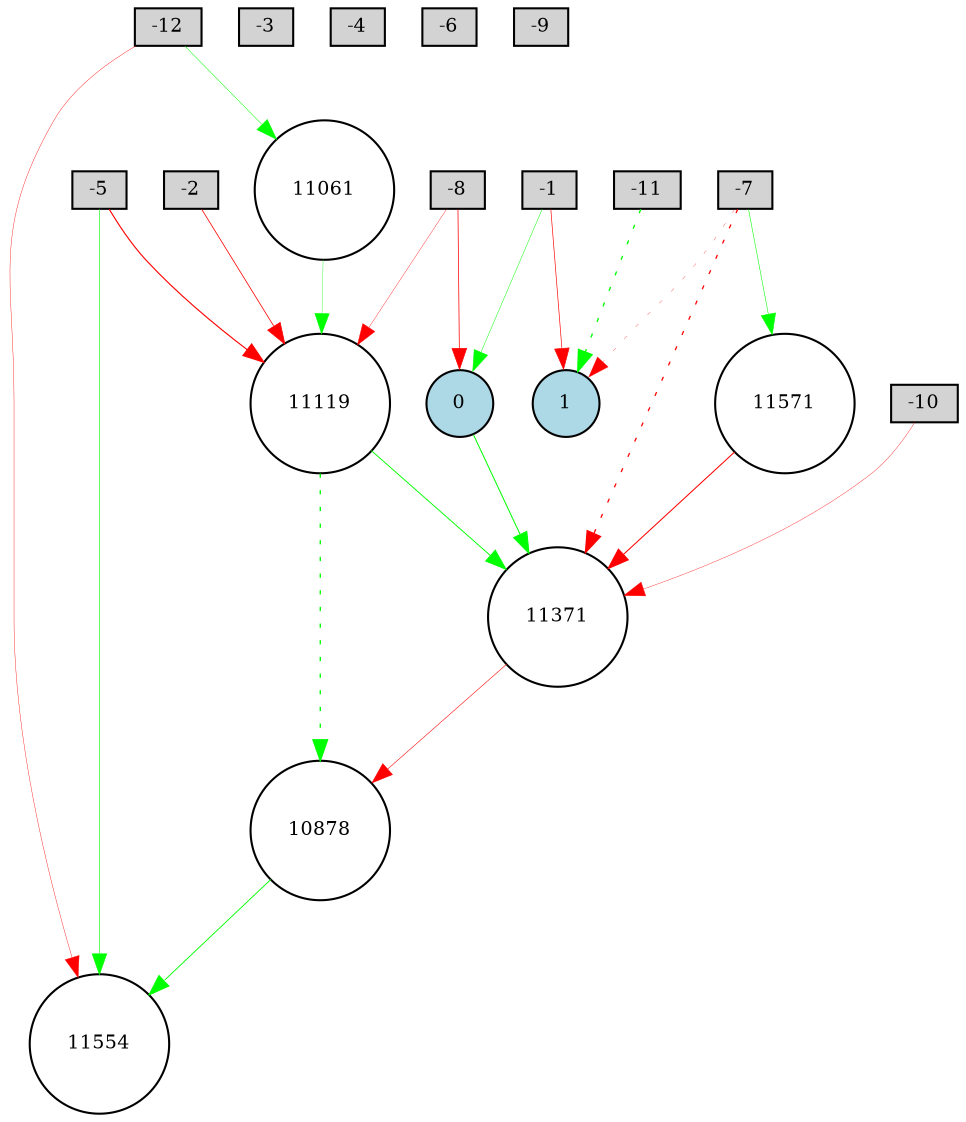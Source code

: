 digraph {
	node [fontsize=9 height=0.2 shape=circle width=0.2]
	-1 [fillcolor=lightgray shape=box style=filled]
	-2 [fillcolor=lightgray shape=box style=filled]
	-3 [fillcolor=lightgray shape=box style=filled]
	-4 [fillcolor=lightgray shape=box style=filled]
	-5 [fillcolor=lightgray shape=box style=filled]
	-6 [fillcolor=lightgray shape=box style=filled]
	-7 [fillcolor=lightgray shape=box style=filled]
	-8 [fillcolor=lightgray shape=box style=filled]
	-9 [fillcolor=lightgray shape=box style=filled]
	-10 [fillcolor=lightgray shape=box style=filled]
	-11 [fillcolor=lightgray shape=box style=filled]
	-12 [fillcolor=lightgray shape=box style=filled]
	0 [fillcolor=lightblue style=filled]
	1 [fillcolor=lightblue style=filled]
	11554 [fillcolor=white style=filled]
	11371 [fillcolor=white style=filled]
	11119 [fillcolor=white style=filled]
	11571 [fillcolor=white style=filled]
	11061 [fillcolor=white style=filled]
	10878 [fillcolor=white style=filled]
	-1 -> 1 [color=red penwidth=0.3170125320672743 style=solid]
	-11 -> 1 [color=green penwidth=0.6452502386171395 style=dotted]
	-8 -> 0 [color=red penwidth=0.35552472401765456 style=solid]
	-7 -> 1 [color=red penwidth=0.13813750969306146 style=dotted]
	-1 -> 0 [color=green penwidth=0.22398476289964675 style=solid]
	11119 -> 10878 [color=green penwidth=0.6541514837936381 style=dotted]
	-12 -> 11061 [color=green penwidth=0.2429865270834522 style=solid]
	11119 -> 11371 [color=green penwidth=0.4443415773302989 style=solid]
	11371 -> 10878 [color=red penwidth=0.2657917593401137 style=solid]
	-2 -> 11119 [color=red penwidth=0.37300778435060367 style=solid]
	-7 -> 11371 [color=red penwidth=0.6155663382242708 style=dotted]
	-5 -> 11554 [color=green penwidth=0.2972554470856861 style=solid]
	-7 -> 11571 [color=green penwidth=0.2664953729657632 style=solid]
	11571 -> 11371 [color=red penwidth=0.4936029283603768 style=solid]
	10878 -> 11554 [color=green penwidth=0.4314787392679573 style=solid]
	0 -> 11371 [color=green penwidth=0.48879727644157966 style=solid]
	-5 -> 11119 [color=red penwidth=0.5388808864567698 style=solid]
	-12 -> 11554 [color=red penwidth=0.18770353695394754 style=solid]
	-8 -> 11119 [color=red penwidth=0.17138427656172614 style=solid]
	-10 -> 11371 [color=red penwidth=0.17174589604958626 style=solid]
	11061 -> 11119 [color=green penwidth=0.1657967499226991 style=solid]
}
